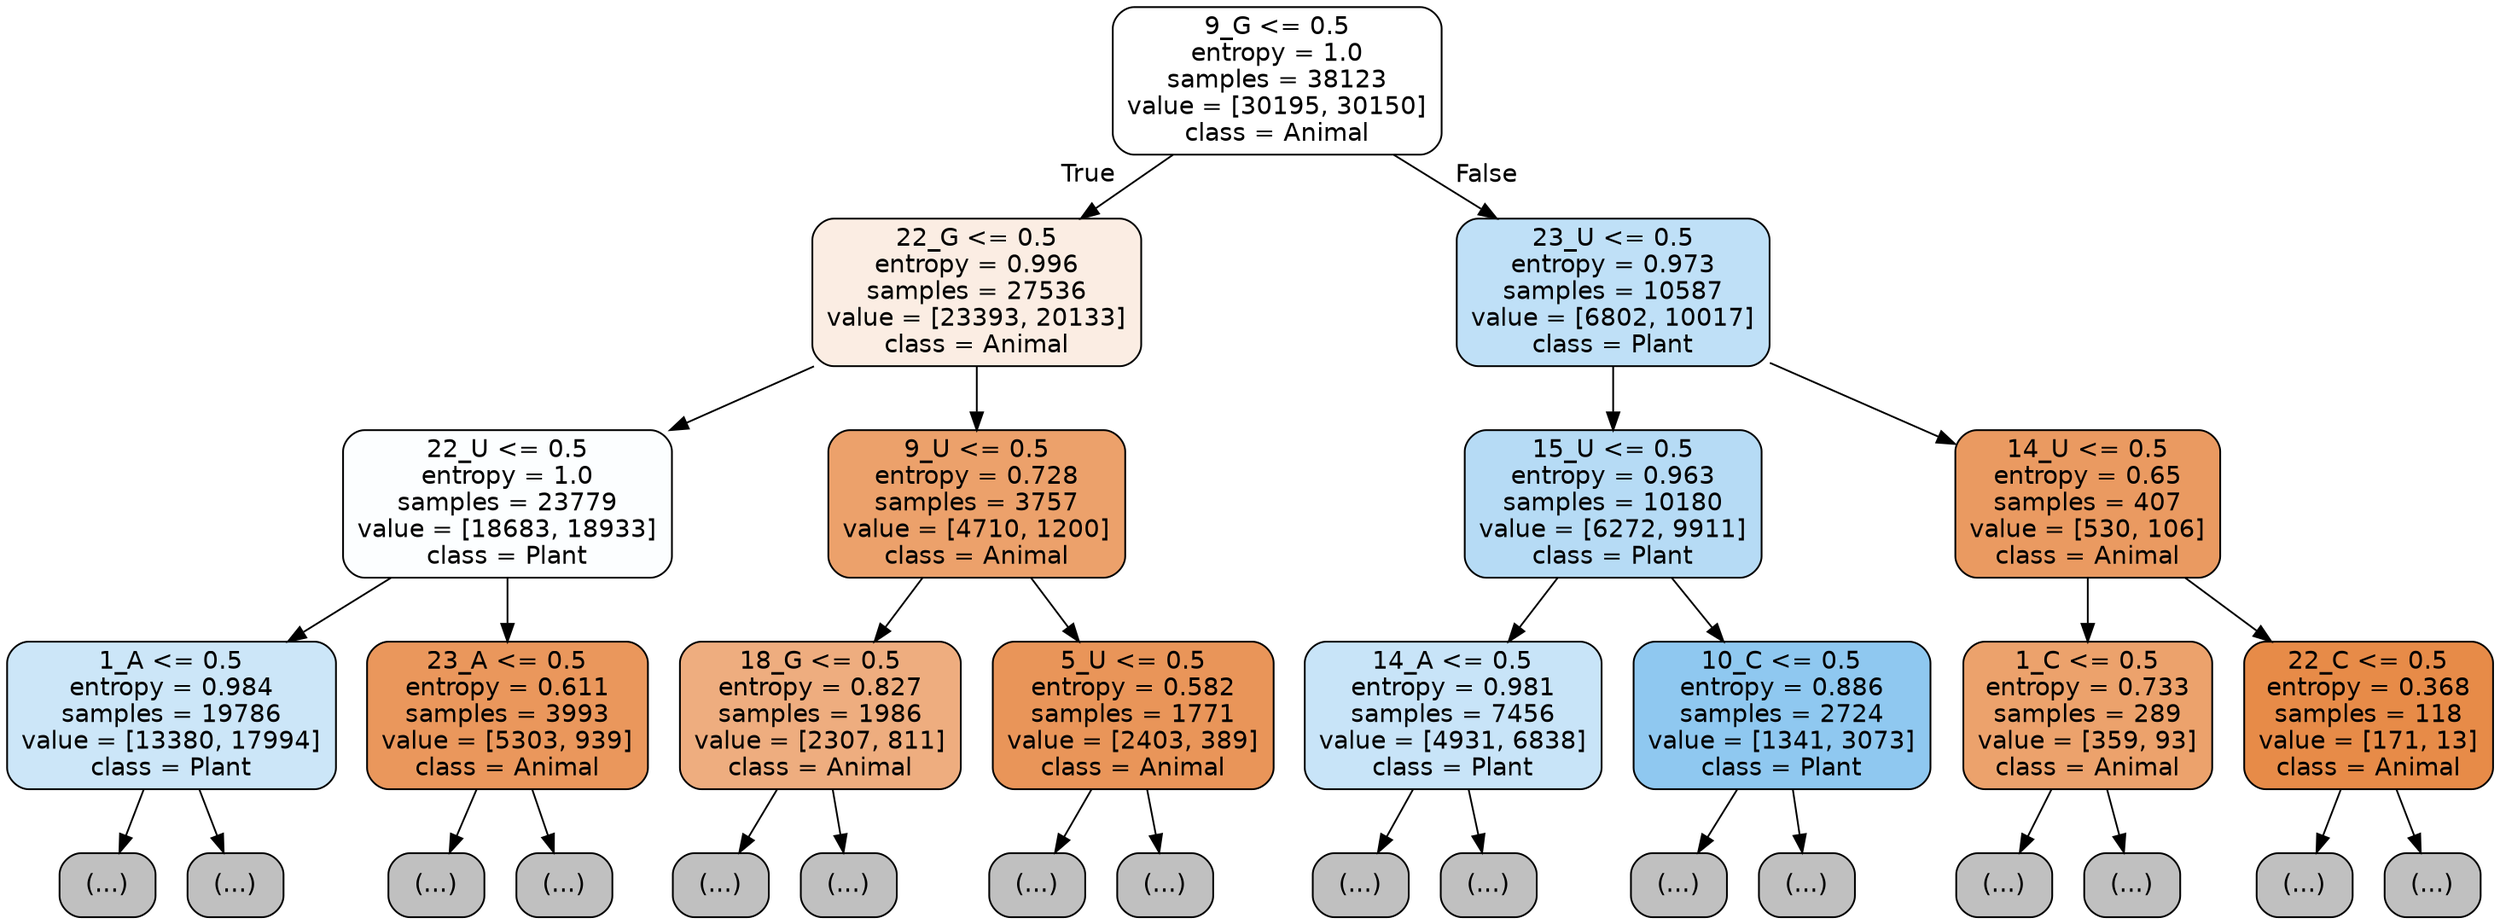 digraph Tree {
node [shape=box, style="filled, rounded", color="black", fontname="helvetica"] ;
edge [fontname="helvetica"] ;
0 [label="9_G <= 0.5\nentropy = 1.0\nsamples = 38123\nvalue = [30195, 30150]\nclass = Animal", fillcolor="#ffffff"] ;
1 [label="22_G <= 0.5\nentropy = 0.996\nsamples = 27536\nvalue = [23393, 20133]\nclass = Animal", fillcolor="#fbede3"] ;
0 -> 1 [labeldistance=2.5, labelangle=45, headlabel="True"] ;
2 [label="22_U <= 0.5\nentropy = 1.0\nsamples = 23779\nvalue = [18683, 18933]\nclass = Plant", fillcolor="#fcfeff"] ;
1 -> 2 ;
3 [label="1_A <= 0.5\nentropy = 0.984\nsamples = 19786\nvalue = [13380, 17994]\nclass = Plant", fillcolor="#cce6f8"] ;
2 -> 3 ;
4 [label="(...)", fillcolor="#C0C0C0"] ;
3 -> 4 ;
7319 [label="(...)", fillcolor="#C0C0C0"] ;
3 -> 7319 ;
9596 [label="23_A <= 0.5\nentropy = 0.611\nsamples = 3993\nvalue = [5303, 939]\nclass = Animal", fillcolor="#ea975c"] ;
2 -> 9596 ;
9597 [label="(...)", fillcolor="#C0C0C0"] ;
9596 -> 9597 ;
10952 [label="(...)", fillcolor="#C0C0C0"] ;
9596 -> 10952 ;
11043 [label="9_U <= 0.5\nentropy = 0.728\nsamples = 3757\nvalue = [4710, 1200]\nclass = Animal", fillcolor="#eca16b"] ;
1 -> 11043 ;
11044 [label="18_G <= 0.5\nentropy = 0.827\nsamples = 1986\nvalue = [2307, 811]\nclass = Animal", fillcolor="#eead7f"] ;
11043 -> 11044 ;
11045 [label="(...)", fillcolor="#C0C0C0"] ;
11044 -> 11045 ;
11684 [label="(...)", fillcolor="#C0C0C0"] ;
11044 -> 11684 ;
11899 [label="5_U <= 0.5\nentropy = 0.582\nsamples = 1771\nvalue = [2403, 389]\nclass = Animal", fillcolor="#e99559"] ;
11043 -> 11899 ;
11900 [label="(...)", fillcolor="#C0C0C0"] ;
11899 -> 11900 ;
12291 [label="(...)", fillcolor="#C0C0C0"] ;
11899 -> 12291 ;
12438 [label="23_U <= 0.5\nentropy = 0.973\nsamples = 10587\nvalue = [6802, 10017]\nclass = Plant", fillcolor="#bfe0f7"] ;
0 -> 12438 [labeldistance=2.5, labelangle=-45, headlabel="False"] ;
12439 [label="15_U <= 0.5\nentropy = 0.963\nsamples = 10180\nvalue = [6272, 9911]\nclass = Plant", fillcolor="#b6dbf5"] ;
12438 -> 12439 ;
12440 [label="14_A <= 0.5\nentropy = 0.981\nsamples = 7456\nvalue = [4931, 6838]\nclass = Plant", fillcolor="#c8e4f8"] ;
12439 -> 12440 ;
12441 [label="(...)", fillcolor="#C0C0C0"] ;
12440 -> 12441 ;
14742 [label="(...)", fillcolor="#C0C0C0"] ;
12440 -> 14742 ;
15507 [label="10_C <= 0.5\nentropy = 0.886\nsamples = 2724\nvalue = [1341, 3073]\nclass = Plant", fillcolor="#8fc8f0"] ;
12439 -> 15507 ;
15508 [label="(...)", fillcolor="#C0C0C0"] ;
15507 -> 15508 ;
16367 [label="(...)", fillcolor="#C0C0C0"] ;
15507 -> 16367 ;
16578 [label="14_U <= 0.5\nentropy = 0.65\nsamples = 407\nvalue = [530, 106]\nclass = Animal", fillcolor="#ea9a61"] ;
12438 -> 16578 ;
16579 [label="1_C <= 0.5\nentropy = 0.733\nsamples = 289\nvalue = [359, 93]\nclass = Animal", fillcolor="#eca26c"] ;
16578 -> 16579 ;
16580 [label="(...)", fillcolor="#C0C0C0"] ;
16579 -> 16580 ;
16707 [label="(...)", fillcolor="#C0C0C0"] ;
16579 -> 16707 ;
16728 [label="22_C <= 0.5\nentropy = 0.368\nsamples = 118\nvalue = [171, 13]\nclass = Animal", fillcolor="#e78b48"] ;
16578 -> 16728 ;
16729 [label="(...)", fillcolor="#C0C0C0"] ;
16728 -> 16729 ;
16750 [label="(...)", fillcolor="#C0C0C0"] ;
16728 -> 16750 ;
}